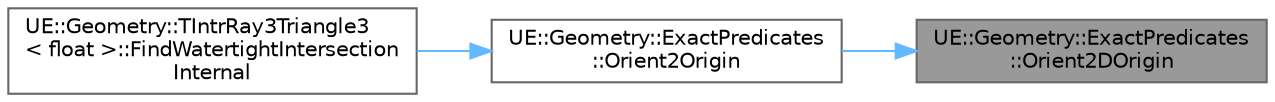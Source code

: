 digraph "UE::Geometry::ExactPredicates::Orient2DOrigin"
{
 // INTERACTIVE_SVG=YES
 // LATEX_PDF_SIZE
  bgcolor="transparent";
  edge [fontname=Helvetica,fontsize=10,labelfontname=Helvetica,labelfontsize=10];
  node [fontname=Helvetica,fontsize=10,shape=box,height=0.2,width=0.4];
  rankdir="RL";
  Node1 [id="Node000001",label="UE::Geometry::ExactPredicates\l::Orient2DOrigin",height=0.2,width=0.4,color="gray40", fillcolor="grey60", style="filled", fontcolor="black",tooltip=" "];
  Node1 -> Node2 [id="edge1_Node000001_Node000002",dir="back",color="steelblue1",style="solid",tooltip=" "];
  Node2 [id="Node000002",label="UE::Geometry::ExactPredicates\l::Orient2Origin",height=0.2,width=0.4,color="grey40", fillcolor="white", style="filled",URL="$d8/d6f/namespaceUE_1_1Geometry_1_1ExactPredicates.html#aef889e1a47e3c0417dfd39833a6f1c5b",tooltip=" "];
  Node2 -> Node3 [id="edge2_Node000002_Node000003",dir="back",color="steelblue1",style="solid",tooltip=" "];
  Node3 [id="Node000003",label="UE::Geometry::TIntrRay3Triangle3\l\< float \>::FindWatertightIntersection\lInternal",height=0.2,width=0.4,color="grey40", fillcolor="white", style="filled",URL="$d3/d99/classUE_1_1Geometry_1_1TIntrRay3Triangle3.html#a2541d73304300a6de5cfd7e38db31ab0",tooltip=" "];
}
